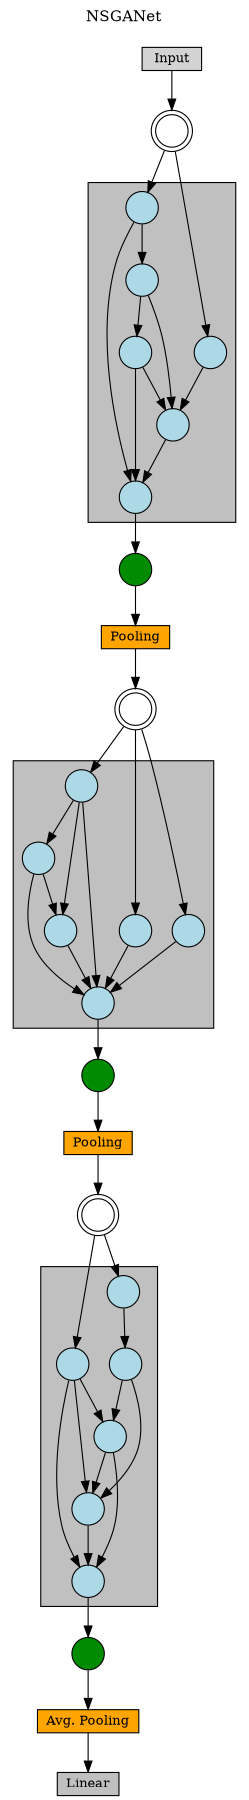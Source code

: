 digraph {
	graph [size="12,12"]
	node [align=left fontsize=12 height=0.2 ranksep=0.1 shape=box style=filled]
	rankdir=UD
	label="NSGANet

"
	labelloc=t
	input [label=Input]
	gene_0_node_0 [label=" " fillcolor=white shape=doublecircle]
	subgraph cluster_1 {
		fillcolor=gray fontcolor=black label="" style=filled
		gene_0_node_1 [label=" " fillcolor=lightblue shape=circle]
		gene_0_node_2 [label=" " fillcolor=lightblue shape=circle]
		gene_0_node_3 [label=" " fillcolor=lightblue shape=circle]
		gene_0_node_4 [label=" " fillcolor=lightblue shape=circle]
		gene_0_node_5 [label=" " fillcolor=lightblue shape=circle]
		gene_0_node_6 [label=" " fillcolor=lightblue shape=circle]
	}
	gene_0_node_7 [label=" " fillcolor=green4 shape=circle]
	gene_0_pool [label=Pooling fillcolor=orange]
	gene_0_node_0 -> gene_0_node_1
	gene_0_node_1 -> gene_0_node_2
	gene_0_node_0 -> gene_0_node_3
	gene_0_node_2 -> gene_0_node_4
	gene_0_node_2 -> gene_0_node_5
	gene_0_node_3 -> gene_0_node_5
	gene_0_node_4 -> gene_0_node_5
	gene_0_node_1 -> gene_0_node_6
	gene_0_node_4 -> gene_0_node_6
	gene_0_node_5 -> gene_0_node_6
	gene_0_node_6 -> gene_0_node_7
	gene_0_node_7 -> gene_0_pool
	gene_1_node_0 [label=" " fillcolor=white shape=doublecircle]
	gene_0_pool -> gene_1_node_0
	subgraph cluster_2 {
		fillcolor=gray fontcolor=black label="" style=filled
		gene_1_node_1 [label=" " fillcolor=lightblue shape=circle]
		gene_1_node_2 [label=" " fillcolor=lightblue shape=circle]
		gene_1_node_3 [label=" " fillcolor=lightblue shape=circle]
		gene_1_node_4 [label=" " fillcolor=lightblue shape=circle]
		gene_1_node_5 [label=" " fillcolor=lightblue shape=circle]
		gene_1_node_6 [label=" " fillcolor=lightblue shape=circle]
	}
	gene_1_node_7 [label=" " fillcolor=green4 shape=circle]
	gene_1_pool [label=Pooling fillcolor=orange]
	gene_1_node_0 -> gene_1_node_1
	gene_1_node_0 -> gene_1_node_2
	gene_1_node_0 -> gene_1_node_3
	gene_1_node_2 -> gene_1_node_4
	gene_1_node_2 -> gene_1_node_5
	gene_1_node_4 -> gene_1_node_5
	gene_1_node_1 -> gene_1_node_6
	gene_1_node_2 -> gene_1_node_6
	gene_1_node_3 -> gene_1_node_6
	gene_1_node_4 -> gene_1_node_6
	gene_1_node_5 -> gene_1_node_6
	gene_1_node_6 -> gene_1_node_7
	gene_1_node_7 -> gene_1_pool
	gene_2_node_0 [label=" " fillcolor=white shape=doublecircle]
	gene_1_pool -> gene_2_node_0
	subgraph cluster_3 {
		fillcolor=gray fontcolor=black label="" style=filled
		gene_2_node_1 [label=" " fillcolor=lightblue shape=circle]
		gene_2_node_2 [label=" " fillcolor=lightblue shape=circle]
		gene_2_node_3 [label=" " fillcolor=lightblue shape=circle]
		gene_2_node_4 [label=" " fillcolor=lightblue shape=circle]
		gene_2_node_5 [label=" " fillcolor=lightblue shape=circle]
		gene_2_node_6 [label=" " fillcolor=lightblue shape=circle]
	}
	gene_2_node_7 [label=" " fillcolor=green4 shape=circle]
	gene_2_pool [label="Avg. Pooling" fillcolor=orange]
	gene_2_node_0 -> gene_2_node_1
	gene_2_node_0 -> gene_2_node_2
	gene_2_node_2 -> gene_2_node_3
	gene_2_node_1 -> gene_2_node_4
	gene_2_node_3 -> gene_2_node_4
	gene_2_node_1 -> gene_2_node_5
	gene_2_node_3 -> gene_2_node_5
	gene_2_node_4 -> gene_2_node_5
	gene_2_node_1 -> gene_2_node_6
	gene_2_node_4 -> gene_2_node_6
	gene_2_node_5 -> gene_2_node_6
	gene_2_node_6 -> gene_2_node_7
	gene_2_node_7 -> gene_2_pool
	input -> gene_0_node_0
	linear [label=Linear fillcolor=gray]
	gene_2_pool -> linear
}
